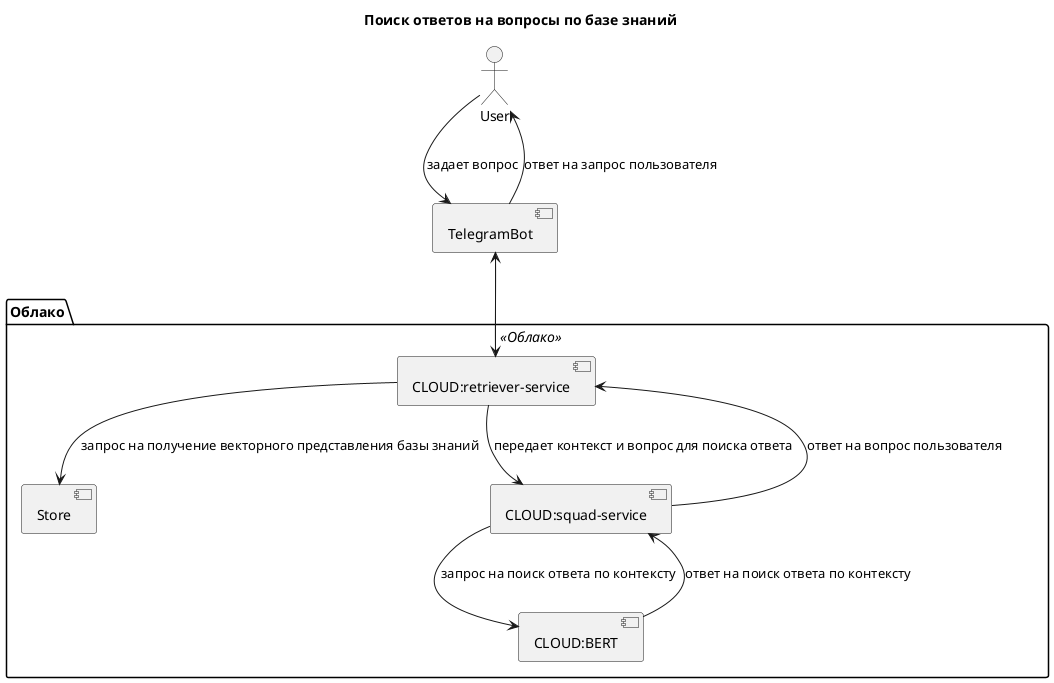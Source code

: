 @startuml

title Поиск ответов на вопросы по базе знаний

actor User
User --> [TelegramBot] : задает вопрос

package "Облако" <<Облако>> {
  [TelegramBot] --> [CLOUD:retriever-service]
  [CLOUD:retriever-service] --> [Store] : запрос на получение векторного представления базы знаний
  [CLOUD:retriever-service] --> [CLOUD:squad-service] : передает контекст и вопрос для поиска ответа
  [CLOUD:squad-service] --> [CLOUD:BERT] : запрос на поиск ответа по контексту
  [CLOUD:BERT] --> [CLOUD:squad-service] : ответ на поиск ответа по контексту
  [CLOUD:squad-service] --> [CLOUD:retriever-service] : ответ на вопрос пользователя
  [CLOUD:retriever-service] --> [TelegramBot] 
  [TelegramBot] --> User  : ответ на запрос пользователя
}

@enduml